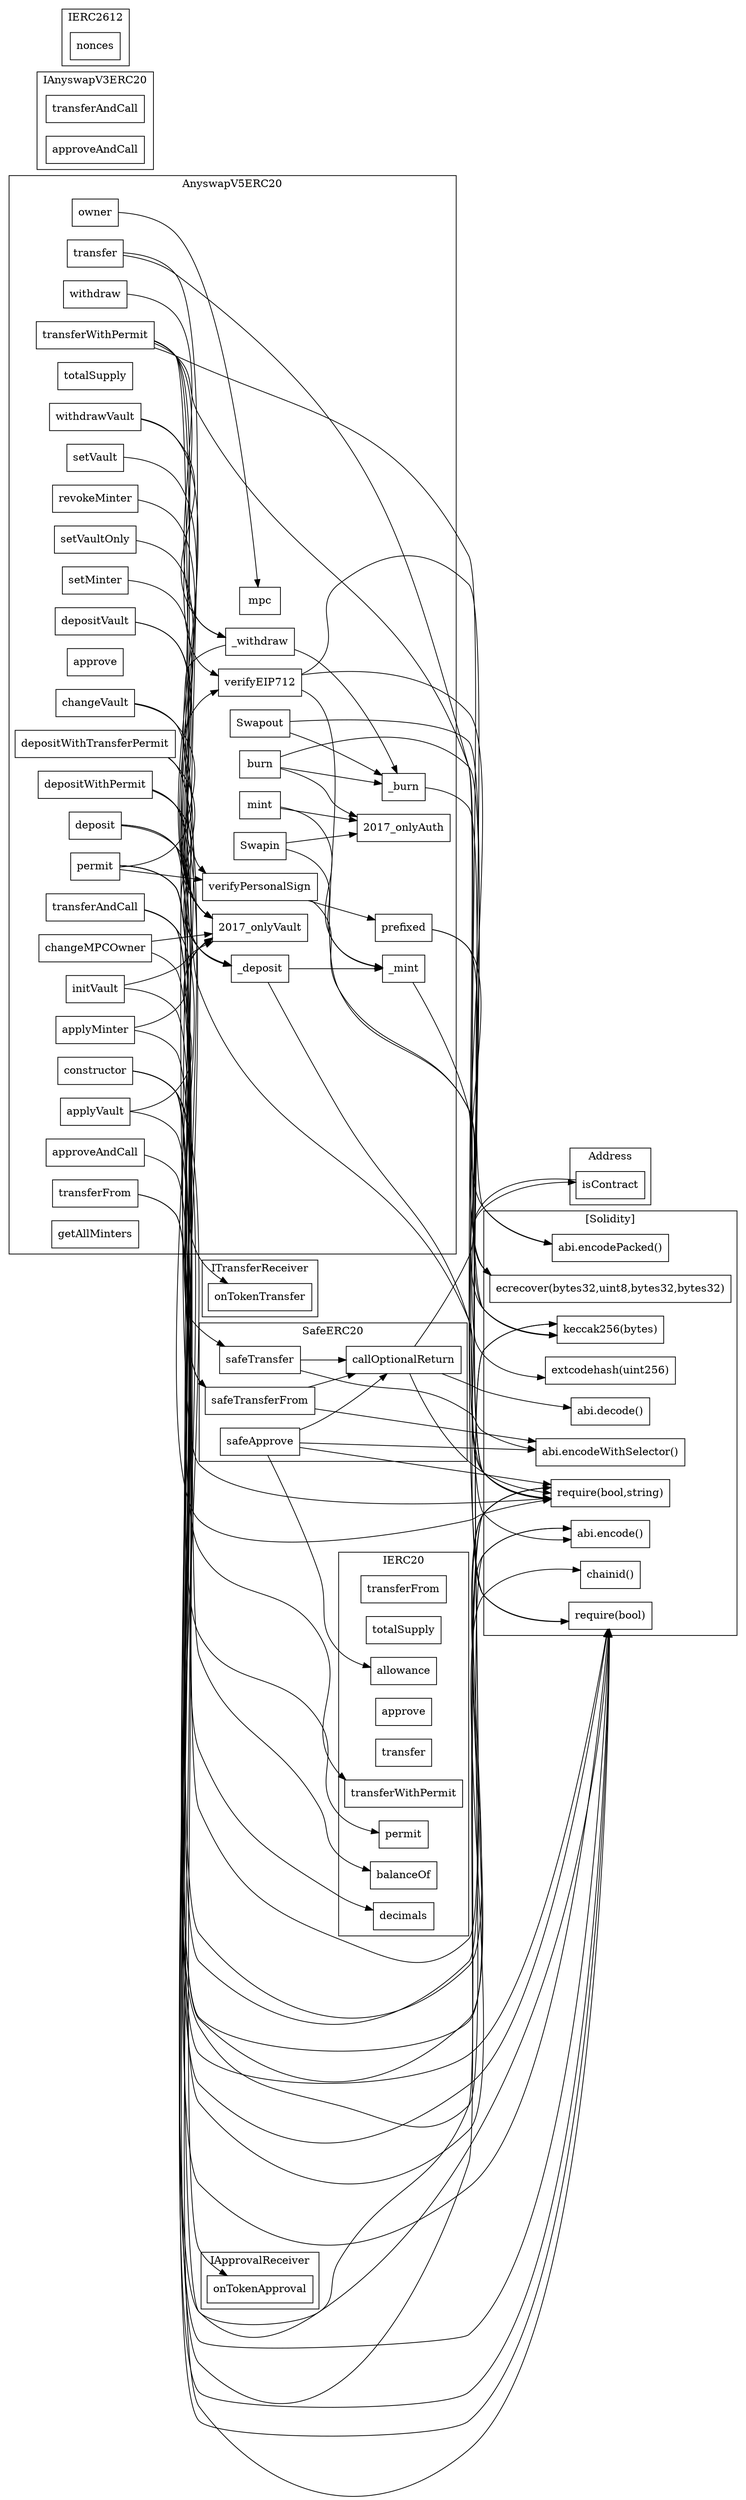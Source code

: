 strict digraph {
rankdir="LR"
node [shape=box]
subgraph cluster_2017_AnyswapV5ERC20 {
label = "AnyswapV5ERC20"
"2017__burn" [label="_burn"]
"2017_transfer" [label="transfer"]
"2017_depositWithTransferPermit" [label="depositWithTransferPermit"]
"2017_Swapout" [label="Swapout"]
"2017_setVaultOnly" [label="setVaultOnly"]
"2017_changeVault" [label="changeVault"]
"2017_totalSupply" [label="totalSupply"]
"2017_owner" [label="owner"]
"2017_revokeMinter" [label="revokeMinter"]
"2017_transferAndCall" [label="transferAndCall"]
"2017_permit" [label="permit"]
"2017_withdrawVault" [label="withdrawVault"]
"2017_prefixed" [label="prefixed"]
"2017_setMinter" [label="setMinter"]
"2017__withdraw" [label="_withdraw"]
"2017_burn" [label="burn"]
"2017_mint" [label="mint"]
"2017_Swapin" [label="Swapin"]
"2017_approve" [label="approve"]
"2017_constructor" [label="constructor"]
"2017_depositWithPermit" [label="depositWithPermit"]
"2017_deposit" [label="deposit"]
"2017_setVault" [label="setVault"]
"2017__deposit" [label="_deposit"]
"2017_transferFrom" [label="transferFrom"]
"2017_depositVault" [label="depositVault"]
"2017_applyMinter" [label="applyMinter"]
"2017_approveAndCall" [label="approveAndCall"]
"2017_verifyPersonalSign" [label="verifyPersonalSign"]
"2017_withdraw" [label="withdraw"]
"2017_mpc" [label="mpc"]
"2017__mint" [label="_mint"]
"2017_applyVault" [label="applyVault"]
"2017_changeMPCOwner" [label="changeMPCOwner"]
"2017_initVault" [label="initVault"]
"2017_verifyEIP712" [label="verifyEIP712"]
"2017_transferWithPermit" [label="transferWithPermit"]
"2017_getAllMinters" [label="getAllMinters"]
"2017_depositWithTransferPermit" -> "2017__deposit"
"2017_withdrawVault" -> "2017_onlyVault"
"2017_verifyPersonalSign" -> "2017_prefixed"
"2017_permit" -> "2017_verifyEIP712"
"2017_burn" -> "2017_onlyAuth"
"2017_depositVault" -> "2017_onlyVault"
"2017_mint" -> "2017__mint"
"2017_revokeMinter" -> "2017_onlyVault"
"2017_changeVault" -> "2017_onlyVault"
"2017_transferWithPermit" -> "2017_verifyPersonalSign"
"2017_burn" -> "2017__burn"
"2017_Swapout" -> "2017__burn"
"2017_deposit" -> "2017__deposit"
"2017_setVaultOnly" -> "2017_onlyVault"
"2017_depositVault" -> "2017__deposit"
"2017_applyVault" -> "2017_onlyVault"
"2017_withdraw" -> "2017__withdraw"
"2017__deposit" -> "2017__mint"
"2017_withdrawVault" -> "2017__withdraw"
"2017_setVault" -> "2017_onlyVault"
"2017_applyMinter" -> "2017_onlyVault"
"2017_transferWithPermit" -> "2017_verifyEIP712"
"2017_changeMPCOwner" -> "2017_onlyVault"
"2017_permit" -> "2017_verifyPersonalSign"
"2017_depositWithPermit" -> "2017__deposit"
"2017__withdraw" -> "2017__burn"
"2017_owner" -> "2017_mpc"
"2017_setMinter" -> "2017_onlyVault"
"2017_Swapin" -> "2017_onlyAuth"
"2017_Swapin" -> "2017__mint"
"2017_mint" -> "2017_onlyAuth"
"2017_initVault" -> "2017_onlyVault"
}subgraph cluster_162_ITransferReceiver {
label = "ITransferReceiver"
"162_onTokenTransfer" [label="onTokenTransfer"]
}subgraph cluster_200_Address {
label = "Address"
"200_isContract" [label="isContract"]
}subgraph cluster_110_IERC20 {
label = "IERC20"
"110_transferFrom" [label="transferFrom"]
"110_totalSupply" [label="totalSupply"]
"110_balanceOf" [label="balanceOf"]
"110_approve" [label="approve"]
"110_transfer" [label="transfer"]
"110_permit" [label="permit"]
"110_decimals" [label="decimals"]
"110_allowance" [label="allowance"]
"110_transferWithPermit" [label="transferWithPermit"]
}subgraph cluster_174_IApprovalReceiver {
label = "IApprovalReceiver"
"174_onTokenApproval" [label="onTokenApproval"]
}subgraph cluster_150_IAnyswapV3ERC20 {
label = "IAnyswapV3ERC20"
"150_transferAndCall" [label="transferAndCall"]
"150_approveAndCall" [label="approveAndCall"]
}subgraph cluster_120_IERC2612 {
label = "IERC2612"
"120_nonces" [label="nonces"]
}subgraph cluster_349_SafeERC20 {
label = "SafeERC20"
"349_safeApprove" [label="safeApprove"]
"349_safeTransfer" [label="safeTransfer"]
"349_safeTransferFrom" [label="safeTransferFrom"]
"349_callOptionalReturn" [label="callOptionalReturn"]
"349_safeApprove" -> "349_callOptionalReturn"
"349_safeTransfer" -> "349_callOptionalReturn"
"349_safeTransferFrom" -> "349_callOptionalReturn"
}subgraph cluster_solidity {
label = "[Solidity]"
"require(bool)" 
"keccak256(bytes)" 
"extcodehash(uint256)" 
"abi.encodePacked()" 
"abi.encode()" 
"require(bool,string)" 
"abi.decode()" 
"abi.encodeWithSelector()" 
"chainid()" 
"ecrecover(bytes32,uint8,bytes32,bytes32)" 
"2017_permit" -> "require(bool)"
"2017_transfer" -> "require(bool,string)"
"2017_initVault" -> "require(bool)"
"2017_transferWithPermit" -> "require(bool)"
"349_callOptionalReturn" -> "require(bool,string)"
"2017_transfer" -> "require(bool)"
"2017_constructor" -> "keccak256(bytes)"
"2017_changeVault" -> "require(bool,string)"
"2017_changeMPCOwner" -> "require(bool,string)"
"2017_prefixed" -> "abi.encodePacked()"
"2017_verifyEIP712" -> "abi.encodePacked()"
"2017_prefixed" -> "keccak256(bytes)"
"2017_transferAndCall" -> "require(bool)"
"2017_permit" -> "abi.encode()"
"349_safeApprove" -> "abi.encodeWithSelector()"
"2017_constructor" -> "chainid()"
"349_callOptionalReturn" -> "abi.decode()"
"2017_constructor" -> "require(bool)"
"2017_verifyEIP712" -> "keccak256(bytes)"
"2017__mint" -> "require(bool,string)"
"2017_applyVault" -> "require(bool)"
"2017_permit" -> "require(bool,string)"
"200_isContract" -> "extcodehash(uint256)"
"2017_transferFrom" -> "require(bool,string)"
"2017_verifyPersonalSign" -> "ecrecover(bytes32,uint8,bytes32,bytes32)"
"349_safeTransfer" -> "abi.encodeWithSelector()"
"2017__deposit" -> "require(bool)"
"2017_burn" -> "require(bool,string)"
"349_safeApprove" -> "require(bool,string)"
"2017_verifyEIP712" -> "ecrecover(bytes32,uint8,bytes32,bytes32)"
"2017_transferWithPermit" -> "abi.encode()"
"2017_applyMinter" -> "require(bool)"
"2017_Swapout" -> "require(bool,string)"
"2017_transferFrom" -> "require(bool)"
"349_safeTransferFrom" -> "abi.encodeWithSelector()"
"2017_permit" -> "keccak256(bytes)"
"2017__burn" -> "require(bool,string)"
"2017_transferWithPermit" -> "require(bool,string)"
"2017_constructor" -> "abi.encode()"
"2017_transferWithPermit" -> "keccak256(bytes)"
"2017_transferAndCall" -> "require(bool,string)"
}"2017_depositWithTransferPermit" -> "110_transferWithPermit"
"2017_depositWithPermit" -> "349_safeTransferFrom"
"2017__withdraw" -> "349_safeTransfer"
"2017_deposit" -> "349_safeTransferFrom"
"349_callOptionalReturn" -> "200_isContract"
"349_safeApprove" -> "110_allowance"
"2017_deposit" -> "110_balanceOf"
"2017_constructor" -> "110_decimals"
"2017_depositWithPermit" -> "110_permit"
"2017_transferAndCall" -> "162_onTokenTransfer"
"2017_approveAndCall" -> "174_onTokenApproval"
}